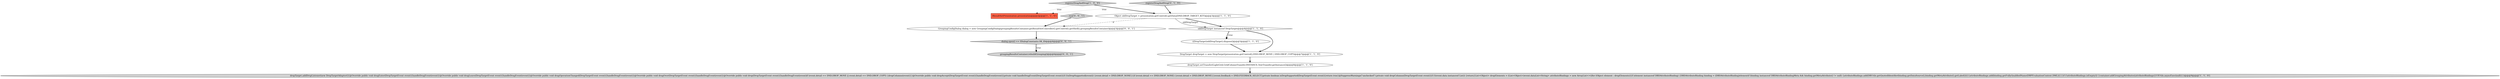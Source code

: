 digraph {
0 [style = filled, label = "dropTarget.setTransfer(LightGrid.GridColumnTransfer.INSTANCE,TextTransfer.getInstance())@@@8@@@['1', '1', '0']", fillcolor = white, shape = ellipse image = "AAA0AAABBB1BBB"];
2 [style = filled, label = "IResultSetPresentation presentation@@@2@@@['1', '1', '0']", fillcolor = tomato, shape = box image = "AAA0AAABBB1BBB"];
4 [style = filled, label = "DropTarget dropTarget = new DropTarget(presentation.getControl(),DND.DROP_MOVE | DND.DROP_COPY)@@@7@@@['1', '1', '0']", fillcolor = white, shape = ellipse image = "AAA0AAABBB1BBB"];
3 [style = filled, label = "oldDropTarget instanceof DropTarget@@@4@@@['1', '1', '0']", fillcolor = white, shape = diamond image = "AAA0AAABBB1BBB"];
6 [style = filled, label = "registerDragAndDrop['1', '0', '0']", fillcolor = lightgray, shape = diamond image = "AAA0AAABBB1BBB"];
5 [style = filled, label = "Object oldDropTarget = presentation.getControl().getData(DND.DROP_TARGET_KEY)@@@3@@@['1', '1', '0']", fillcolor = white, shape = ellipse image = "AAA0AAABBB1BBB"];
7 [style = filled, label = "dropTarget.addDropListener(new DropTargetAdapter(){@Override public void dragEnter(DropTargetEvent event){handleDragEvent(event)}@Override public void dragLeave(DropTargetEvent event){handleDragEvent(event)}@Override public void dragOperationChanged(DropTargetEvent event){handleDragEvent(event)}@Override public void dragOver(DropTargetEvent event){handleDragEvent(event)}@Override public void drop(DropTargetEvent event){handleDragEvent(event)if (event.detail == DND.DROP_MOVE || event.detail == DND.DROP_COPY) {dropColumns(event)}}@Override public void dropAccept(DropTargetEvent event){handleDragEvent(event)}private void handleDragEvent(DropTargetEvent event){if (!isDropSupported(event)) {event.detail = DND.DROP_NONE}{if (event.detail == DND.DROP_NONE) {event.detail = DND.DROP_MOVE}}event.feedback = DND.FEEDBACK_SELECT}private boolean isDropSupported(DropTargetEvent event){return true}@SuppressWarnings(\"unchecked\") private void dropColumns(DropTargetEvent event){if (!(event.data instanceof List)) {return}List<Object> dropElements = (List<Object>)event.dataList<String> attributeBindings = new ArrayList<>()for (Object element : dropElements){if (element instanceof DBDAttributeBinding) {DBDAttributeBinding binding = (DBDAttributeBinding)elementif (binding instanceof DBDAttributeBindingMeta && binding.getMetaAttribute() != null) {attributeBindings.add(DBUtils.getQuotedIdentifier(binding.getDataSource(),binding.getMetaAttribute().getLabel()))}{attributeBindings.add(binding.getFullyQualifiedName(DBPEvaluationContext.DML))}}}if (!attributeBindings.isEmpty()) {container.addGroupingAttributes(attributeBindings)}UIUtils.asyncExec(null)}})@@@9@@@['1', '1', '0']", fillcolor = lightgray, shape = ellipse image = "AAA0AAABBB1BBB"];
1 [style = filled, label = "((DropTarget)oldDropTarget).dispose()@@@5@@@['1', '1', '0']", fillcolor = white, shape = ellipse image = "AAA0AAABBB1BBB"];
12 [style = filled, label = "dialog.open() == IDialogConstants.OK_ID@@@4@@@['0', '0', '1']", fillcolor = lightgray, shape = diamond image = "AAA0AAABBB3BBB"];
9 [style = filled, label = "groupingResultsContainer.rebuildGrouping()@@@6@@@['0', '0', '1']", fillcolor = lightgray, shape = ellipse image = "AAA0AAABBB3BBB"];
8 [style = filled, label = "registerDragAndDrop['0', '1', '0']", fillcolor = lightgray, shape = diamond image = "AAA0AAABBB2BBB"];
11 [style = filled, label = "GroupingConfigDialog dialog = new GroupingConfigDialog(groupingResultsContainer.getResultSetController().getControl().getShell(),groupingResultsContainer)@@@3@@@['0', '0', '1']", fillcolor = white, shape = ellipse image = "AAA0AAABBB3BBB"];
10 [style = filled, label = "run['0', '0', '1']", fillcolor = lightgray, shape = diamond image = "AAA0AAABBB3BBB"];
12->9 [style = bold, label=""];
5->3 [style = bold, label=""];
6->2 [style = dotted, label="true"];
5->11 [style = dashed, label="0"];
8->2 [style = dotted, label="true"];
10->11 [style = bold, label=""];
11->12 [style = bold, label=""];
12->9 [style = dotted, label="true"];
8->5 [style = bold, label=""];
3->1 [style = dotted, label="true"];
5->3 [style = solid, label="oldDropTarget"];
3->4 [style = bold, label=""];
6->5 [style = bold, label=""];
4->0 [style = bold, label=""];
3->1 [style = bold, label=""];
0->7 [style = bold, label=""];
1->4 [style = bold, label=""];
}
